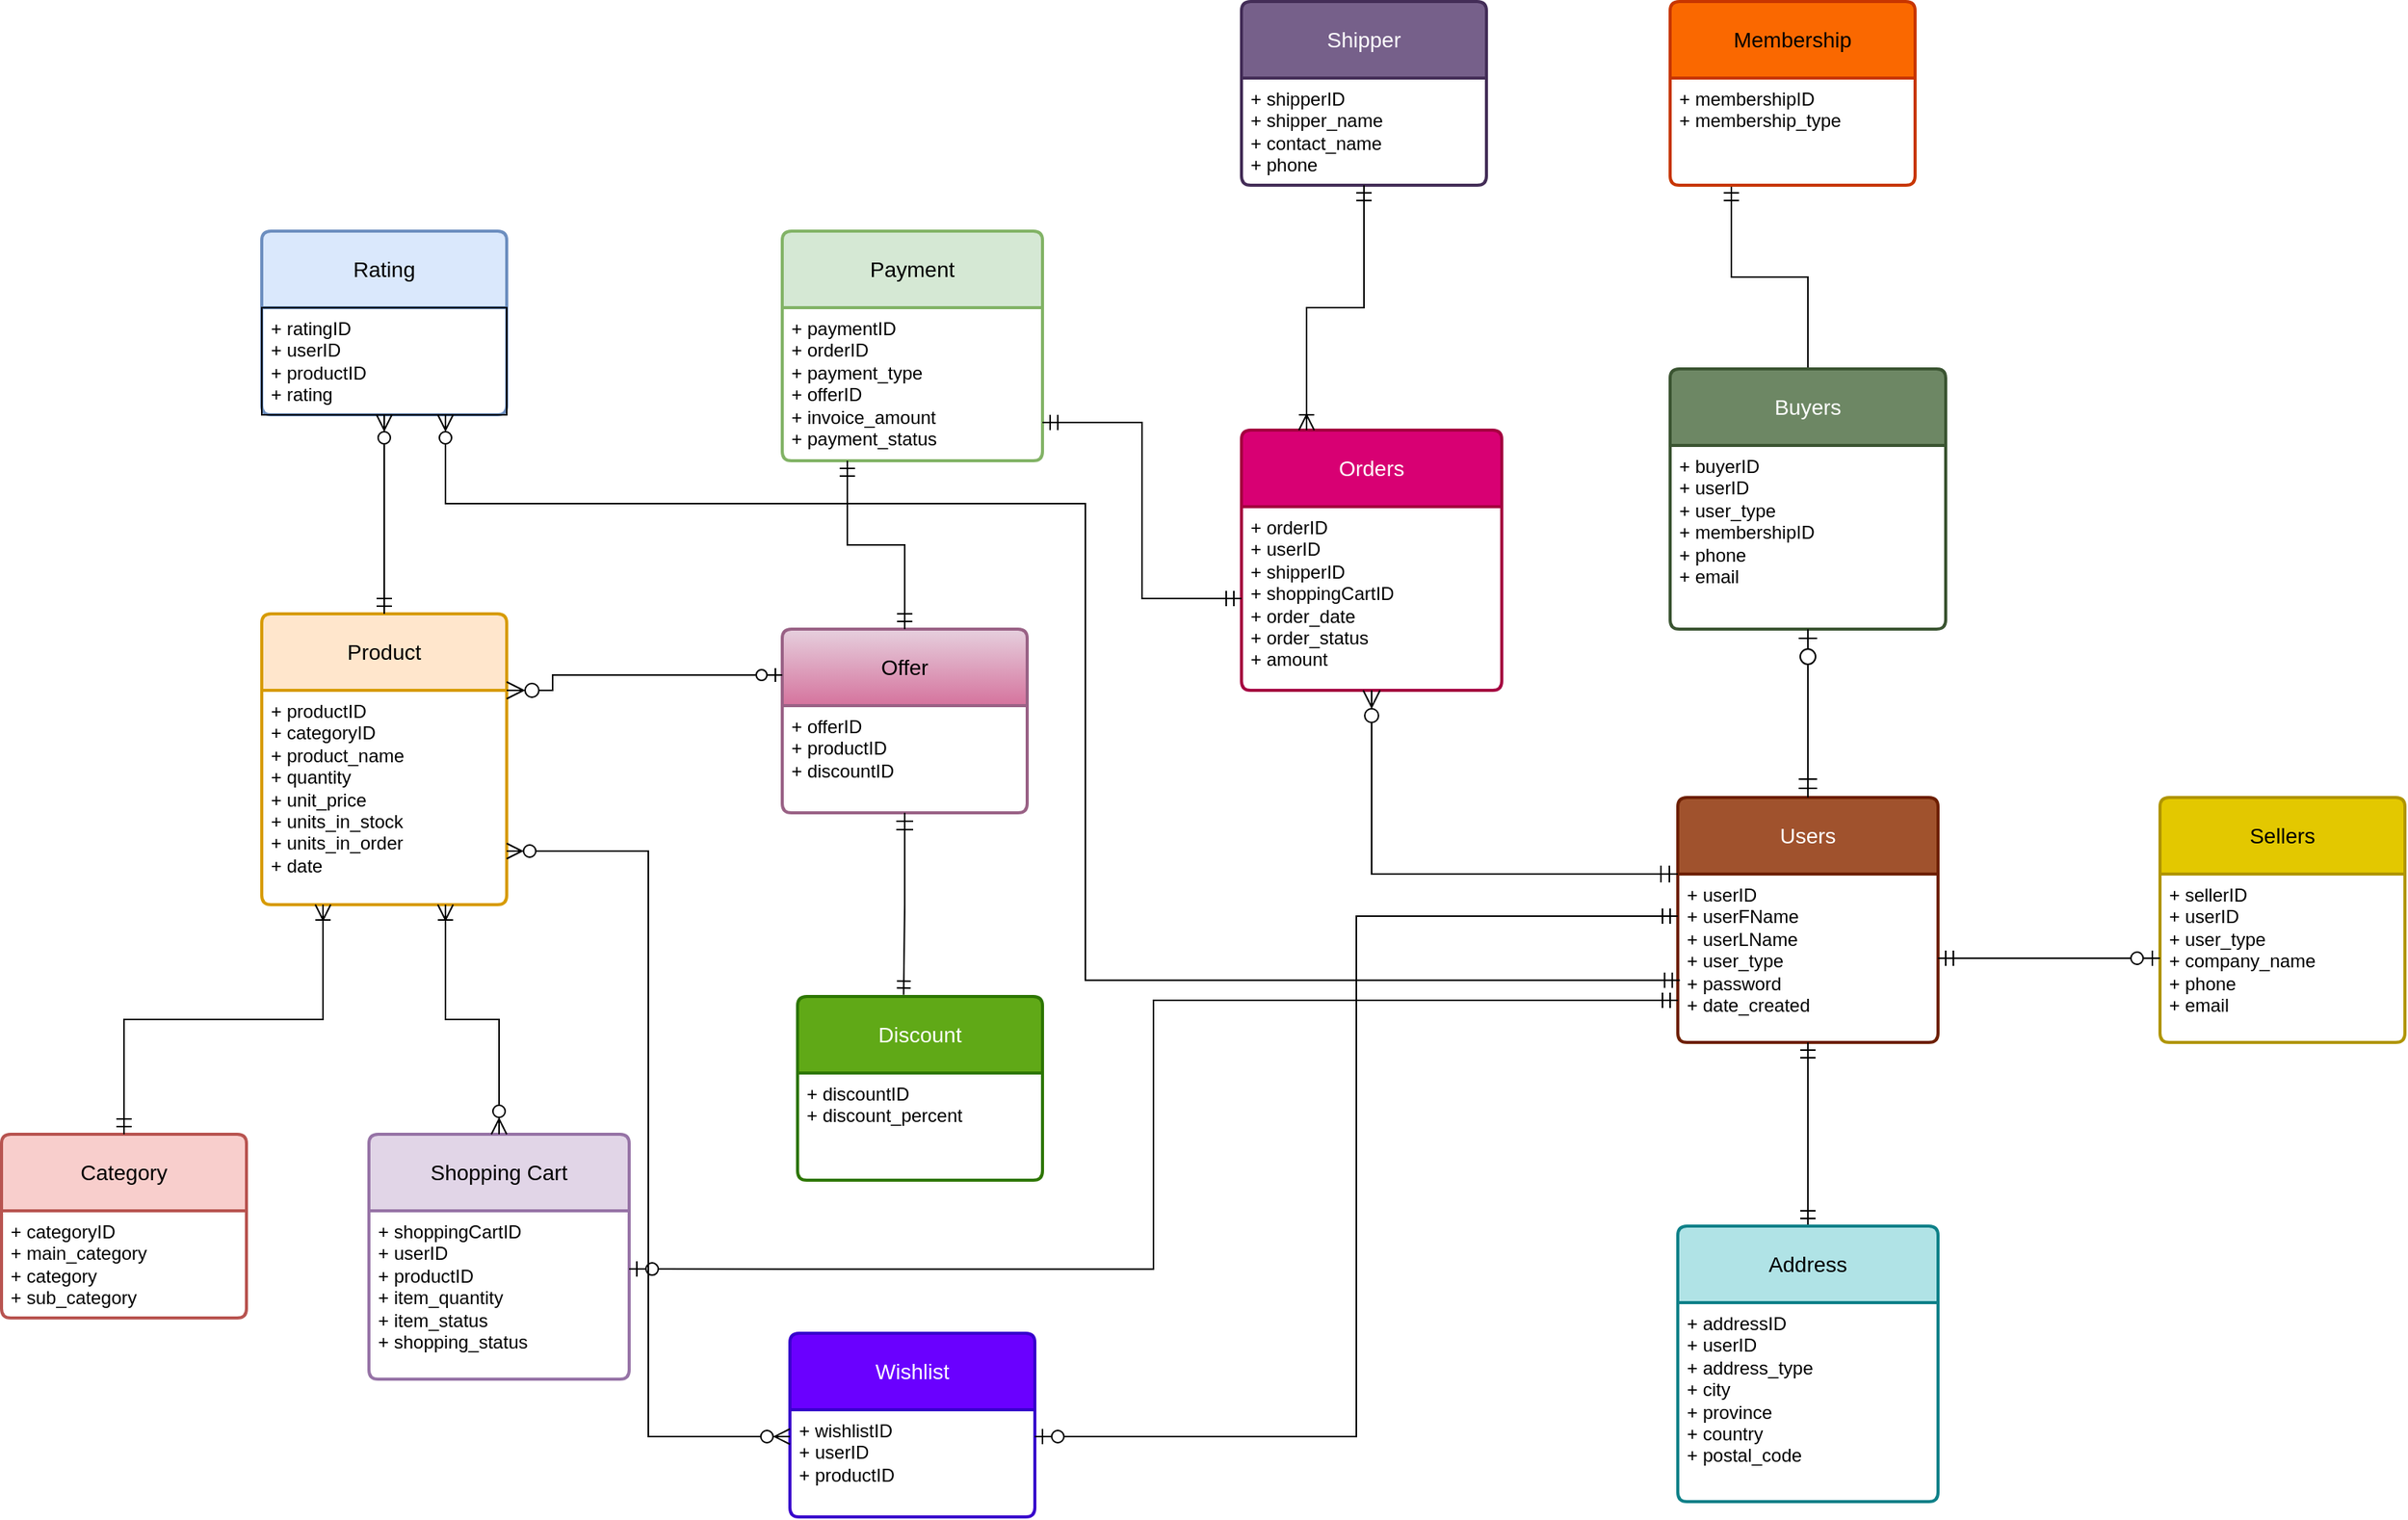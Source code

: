 <mxfile version="22.1.7" type="device">
  <diagram name="Page-1" id="rKguMMxXw2fmrwba2kQX">
    <mxGraphModel dx="3800" dy="2144" grid="0" gridSize="10" guides="1" tooltips="1" connect="1" arrows="1" fold="1" page="1" pageScale="1" pageWidth="850" pageHeight="1100" math="0" shadow="0">
      <root>
        <mxCell id="0" />
        <mxCell id="1" parent="0" />
        <mxCell id="iYRfccGb21biw08-a9lB-14" value="Users" style="swimlane;childLayout=stackLayout;horizontal=1;startSize=50;horizontalStack=0;rounded=1;fontSize=14;fontStyle=0;strokeWidth=2;resizeParent=0;resizeLast=1;shadow=0;dashed=0;align=center;arcSize=4;whiteSpace=wrap;html=1;fillColor=#a0522d;fontColor=#ffffff;strokeColor=#6D1F00;" vertex="1" parent="1">
          <mxGeometry x="205" y="480" width="170" height="160" as="geometry" />
        </mxCell>
        <mxCell id="iYRfccGb21biw08-a9lB-15" value="+ userID&lt;br&gt;+ userFName&lt;br&gt;+ userLName&lt;br&gt;+ user_type&lt;br&gt;+ password&lt;br&gt;+ date_created" style="align=left;strokeColor=none;fillColor=none;spacingLeft=4;fontSize=12;verticalAlign=top;resizable=0;rotatable=0;part=1;html=1;" vertex="1" parent="iYRfccGb21biw08-a9lB-14">
          <mxGeometry y="50" width="170" height="110" as="geometry" />
        </mxCell>
        <mxCell id="iYRfccGb21biw08-a9lB-63" style="edgeStyle=orthogonalEdgeStyle;rounded=0;orthogonalLoop=1;jettySize=auto;html=1;exitX=0.5;exitY=0;exitDx=0;exitDy=0;entryX=0.25;entryY=1;entryDx=0;entryDy=0;endArrow=ERmandOne;endFill=0;endSize=8;" edge="1" parent="1" source="iYRfccGb21biw08-a9lB-18" target="iYRfccGb21biw08-a9lB-49">
          <mxGeometry relative="1" as="geometry" />
        </mxCell>
        <mxCell id="iYRfccGb21biw08-a9lB-18" value="Buyers" style="swimlane;childLayout=stackLayout;horizontal=1;startSize=50;horizontalStack=0;rounded=1;fontSize=14;fontStyle=0;strokeWidth=2;resizeParent=0;resizeLast=1;shadow=0;dashed=0;align=center;arcSize=4;whiteSpace=wrap;html=1;fillColor=#6d8764;fontColor=#ffffff;strokeColor=#3A5431;" vertex="1" parent="1">
          <mxGeometry x="200" y="200" width="180" height="170" as="geometry" />
        </mxCell>
        <mxCell id="iYRfccGb21biw08-a9lB-19" value="+ buyerID &lt;br&gt;+ userID &lt;br&gt;+ user_type&lt;br&gt;+ membershipID&lt;br&gt;+ phone &lt;br&gt;+ email" style="align=left;strokeColor=none;fillColor=none;spacingLeft=4;fontSize=12;verticalAlign=top;resizable=0;rotatable=0;part=1;html=1;" vertex="1" parent="iYRfccGb21biw08-a9lB-18">
          <mxGeometry y="50" width="180" height="120" as="geometry" />
        </mxCell>
        <mxCell id="iYRfccGb21biw08-a9lB-20" value="Category" style="swimlane;childLayout=stackLayout;horizontal=1;startSize=50;horizontalStack=0;rounded=1;fontSize=14;fontStyle=0;strokeWidth=2;resizeParent=0;resizeLast=1;shadow=0;dashed=0;align=center;arcSize=4;whiteSpace=wrap;html=1;fillColor=#f8cecc;strokeColor=#b85450;" vertex="1" parent="1">
          <mxGeometry x="-890" y="700" width="160" height="120" as="geometry" />
        </mxCell>
        <mxCell id="iYRfccGb21biw08-a9lB-21" value="+ categoryID &lt;br&gt;+ main_category &lt;br&gt;+ category&lt;br&gt;+ sub_category" style="align=left;strokeColor=none;fillColor=none;spacingLeft=4;fontSize=12;verticalAlign=top;resizable=0;rotatable=0;part=1;html=1;" vertex="1" parent="iYRfccGb21biw08-a9lB-20">
          <mxGeometry y="50" width="160" height="70" as="geometry" />
        </mxCell>
        <mxCell id="iYRfccGb21biw08-a9lB-22" value="Product" style="swimlane;childLayout=stackLayout;horizontal=1;startSize=50;horizontalStack=0;rounded=1;fontSize=14;fontStyle=0;strokeWidth=2;resizeParent=0;resizeLast=1;shadow=0;dashed=0;align=center;arcSize=4;whiteSpace=wrap;html=1;fillColor=#ffe6cc;strokeColor=#d79b00;" vertex="1" parent="1">
          <mxGeometry x="-720" y="360" width="160" height="190" as="geometry" />
        </mxCell>
        <mxCell id="iYRfccGb21biw08-a9lB-23" value="+ productID&lt;br&gt;+ categoryID&lt;br&gt;+ product_name&lt;br&gt;+ quantity&lt;br&gt;+ unit_price&lt;br&gt;+ units_in_stock&lt;br&gt;+ units_in_order&lt;br&gt;+ date" style="align=left;strokeColor=none;fillColor=none;spacingLeft=4;fontSize=12;verticalAlign=top;resizable=0;rotatable=0;part=1;html=1;" vertex="1" parent="iYRfccGb21biw08-a9lB-22">
          <mxGeometry y="50" width="160" height="140" as="geometry" />
        </mxCell>
        <mxCell id="iYRfccGb21biw08-a9lB-25" value="Rating" style="swimlane;childLayout=stackLayout;horizontal=1;startSize=50;horizontalStack=0;rounded=1;fontSize=14;fontStyle=0;strokeWidth=2;resizeParent=0;resizeLast=1;shadow=0;dashed=0;align=center;arcSize=4;whiteSpace=wrap;html=1;fillColor=#dae8fc;strokeColor=#6c8ebf;" vertex="1" parent="1">
          <mxGeometry x="-720" y="110" width="160" height="120" as="geometry" />
        </mxCell>
        <mxCell id="iYRfccGb21biw08-a9lB-26" value="+ ratingID&lt;br&gt;+ userID&lt;br&gt;+ productID&lt;br&gt;+ rating" style="align=left;spacingLeft=4;fontSize=12;verticalAlign=top;resizable=0;rotatable=0;part=1;html=1;fillColor=none;" vertex="1" parent="iYRfccGb21biw08-a9lB-25">
          <mxGeometry y="50" width="160" height="70" as="geometry" />
        </mxCell>
        <mxCell id="iYRfccGb21biw08-a9lB-27" value="Discount" style="swimlane;childLayout=stackLayout;horizontal=1;startSize=50;horizontalStack=0;rounded=1;fontSize=14;fontStyle=0;strokeWidth=2;resizeParent=0;resizeLast=1;shadow=0;dashed=0;align=center;arcSize=4;whiteSpace=wrap;html=1;fillColor=#60a917;fontColor=#ffffff;strokeColor=#2D7600;" vertex="1" parent="1">
          <mxGeometry x="-370" y="610" width="160" height="120" as="geometry" />
        </mxCell>
        <mxCell id="iYRfccGb21biw08-a9lB-28" value="+ discountID&lt;br&gt;+ discount_percent" style="align=left;strokeColor=none;fillColor=none;spacingLeft=4;fontSize=12;verticalAlign=top;resizable=0;rotatable=0;part=1;html=1;" vertex="1" parent="iYRfccGb21biw08-a9lB-27">
          <mxGeometry y="50" width="160" height="70" as="geometry" />
        </mxCell>
        <mxCell id="iYRfccGb21biw08-a9lB-29" value="Offer" style="swimlane;childLayout=stackLayout;horizontal=1;startSize=50;horizontalStack=0;rounded=1;fontSize=14;fontStyle=0;strokeWidth=2;resizeParent=0;resizeLast=1;shadow=0;dashed=0;align=center;arcSize=4;whiteSpace=wrap;html=1;fillColor=#e6d0de;strokeColor=#996185;gradientColor=#d5739d;" vertex="1" parent="1">
          <mxGeometry x="-380" y="370" width="160" height="120" as="geometry" />
        </mxCell>
        <mxCell id="iYRfccGb21biw08-a9lB-30" value="+ offerID&lt;br&gt;+ productID&lt;br&gt;+ discountID" style="align=left;strokeColor=none;fillColor=none;spacingLeft=4;fontSize=12;verticalAlign=top;resizable=0;rotatable=0;part=1;html=1;" vertex="1" parent="iYRfccGb21biw08-a9lB-29">
          <mxGeometry y="50" width="160" height="70" as="geometry" />
        </mxCell>
        <mxCell id="iYRfccGb21biw08-a9lB-31" value="Shopping Cart" style="swimlane;childLayout=stackLayout;horizontal=1;startSize=50;horizontalStack=0;rounded=1;fontSize=14;fontStyle=0;strokeWidth=2;resizeParent=0;resizeLast=1;shadow=0;dashed=0;align=center;arcSize=4;whiteSpace=wrap;html=1;fillColor=#e1d5e7;strokeColor=#9673a6;" vertex="1" parent="1">
          <mxGeometry x="-650" y="700" width="170" height="160" as="geometry" />
        </mxCell>
        <mxCell id="iYRfccGb21biw08-a9lB-32" value="+ shoppingCartID&lt;br&gt;+ userID&lt;br&gt;+ productID&lt;br&gt;+ item_quantity&lt;br&gt;+ item_status&lt;br&gt;+ shopping_status" style="align=left;strokeColor=none;fillColor=none;spacingLeft=4;fontSize=12;verticalAlign=top;resizable=0;rotatable=0;part=1;html=1;" vertex="1" parent="iYRfccGb21biw08-a9lB-31">
          <mxGeometry y="50" width="170" height="110" as="geometry" />
        </mxCell>
        <mxCell id="iYRfccGb21biw08-a9lB-33" value="Wishlist" style="swimlane;childLayout=stackLayout;horizontal=1;startSize=50;horizontalStack=0;rounded=1;fontSize=14;fontStyle=0;strokeWidth=2;resizeParent=0;resizeLast=1;shadow=0;dashed=0;align=center;arcSize=4;whiteSpace=wrap;html=1;fillColor=#6a00ff;fontColor=#ffffff;strokeColor=#3700CC;" vertex="1" parent="1">
          <mxGeometry x="-375" y="830" width="160" height="120" as="geometry" />
        </mxCell>
        <mxCell id="iYRfccGb21biw08-a9lB-34" value="+ wishlistID&lt;br&gt;+ userID&lt;br&gt;+ productID" style="align=left;strokeColor=none;fillColor=none;spacingLeft=4;fontSize=12;verticalAlign=top;resizable=0;rotatable=0;part=1;html=1;" vertex="1" parent="iYRfccGb21biw08-a9lB-33">
          <mxGeometry y="50" width="160" height="70" as="geometry" />
        </mxCell>
        <mxCell id="iYRfccGb21biw08-a9lB-35" value="Sellers" style="swimlane;childLayout=stackLayout;horizontal=1;startSize=50;horizontalStack=0;rounded=1;fontSize=14;fontStyle=0;strokeWidth=2;resizeParent=0;resizeLast=1;shadow=0;dashed=0;align=center;arcSize=4;whiteSpace=wrap;html=1;fillColor=#e3c800;fontColor=#000000;strokeColor=#B09500;" vertex="1" parent="1">
          <mxGeometry x="520" y="480" width="160" height="160" as="geometry" />
        </mxCell>
        <mxCell id="iYRfccGb21biw08-a9lB-36" value="+ sellerID&lt;br&gt;+ userID&lt;br&gt;+ user_type&lt;br&gt;+ company_name&lt;br&gt;+ phone&lt;br&gt;+ email" style="align=left;strokeColor=none;fillColor=none;spacingLeft=4;fontSize=12;verticalAlign=top;resizable=0;rotatable=0;part=1;html=1;" vertex="1" parent="iYRfccGb21biw08-a9lB-35">
          <mxGeometry y="50" width="160" height="110" as="geometry" />
        </mxCell>
        <mxCell id="iYRfccGb21biw08-a9lB-37" value="Shipper" style="swimlane;childLayout=stackLayout;horizontal=1;startSize=50;horizontalStack=0;rounded=1;fontSize=14;fontStyle=0;strokeWidth=2;resizeParent=0;resizeLast=1;shadow=0;dashed=0;align=center;arcSize=4;whiteSpace=wrap;html=1;fillColor=#76608a;fontColor=#ffffff;strokeColor=#432D57;" vertex="1" parent="1">
          <mxGeometry x="-80" y="-40" width="160" height="120" as="geometry" />
        </mxCell>
        <mxCell id="iYRfccGb21biw08-a9lB-38" value="+ shipperID&lt;br&gt;+ shipper_name&lt;br&gt;+ contact_name&lt;br&gt;+ phone" style="align=left;strokeColor=none;fillColor=none;spacingLeft=4;fontSize=12;verticalAlign=top;resizable=0;rotatable=0;part=1;html=1;" vertex="1" parent="iYRfccGb21biw08-a9lB-37">
          <mxGeometry y="50" width="160" height="70" as="geometry" />
        </mxCell>
        <mxCell id="iYRfccGb21biw08-a9lB-39" value="Orders" style="swimlane;childLayout=stackLayout;horizontal=1;startSize=50;horizontalStack=0;rounded=1;fontSize=14;fontStyle=0;strokeWidth=2;resizeParent=0;resizeLast=1;shadow=0;dashed=0;align=center;arcSize=4;whiteSpace=wrap;html=1;fillColor=#d80073;fontColor=#ffffff;strokeColor=#A50040;" vertex="1" parent="1">
          <mxGeometry x="-80" y="240" width="170" height="170" as="geometry" />
        </mxCell>
        <mxCell id="iYRfccGb21biw08-a9lB-40" value="+ orderID&lt;br&gt;+ userID&lt;br&gt;+ shipperID&lt;br&gt;+ shoppingCartID&lt;br&gt;+ order_date&lt;br&gt;+ order_status&lt;br&gt;+ amount" style="align=left;strokeColor=none;fillColor=none;spacingLeft=4;fontSize=12;verticalAlign=top;resizable=0;rotatable=0;part=1;html=1;" vertex="1" parent="iYRfccGb21biw08-a9lB-39">
          <mxGeometry y="50" width="170" height="120" as="geometry" />
        </mxCell>
        <mxCell id="iYRfccGb21biw08-a9lB-41" value="Payment" style="swimlane;childLayout=stackLayout;horizontal=1;startSize=50;horizontalStack=0;rounded=1;fontSize=14;fontStyle=0;strokeWidth=2;resizeParent=0;resizeLast=1;shadow=0;dashed=0;align=center;arcSize=4;whiteSpace=wrap;html=1;fillColor=#d5e8d4;strokeColor=#82b366;" vertex="1" parent="1">
          <mxGeometry x="-380" y="110" width="170" height="150" as="geometry" />
        </mxCell>
        <mxCell id="iYRfccGb21biw08-a9lB-42" value="+ paymentID&lt;br&gt;+ orderID&lt;br&gt;+ payment_type&lt;br&gt;+ offerID&lt;br&gt;+ invoice_amount&lt;br&gt;+ payment_status" style="align=left;strokeColor=none;fillColor=none;spacingLeft=4;fontSize=12;verticalAlign=top;resizable=0;rotatable=0;part=1;html=1;" vertex="1" parent="iYRfccGb21biw08-a9lB-41">
          <mxGeometry y="50" width="170" height="100" as="geometry" />
        </mxCell>
        <mxCell id="iYRfccGb21biw08-a9lB-64" style="edgeStyle=orthogonalEdgeStyle;rounded=0;orthogonalLoop=1;jettySize=auto;html=1;exitX=0.5;exitY=0;exitDx=0;exitDy=0;startArrow=ERmandOne;startFill=0;endArrow=ERmandOne;endFill=0;endSize=8;startSize=8;" edge="1" parent="1" source="iYRfccGb21biw08-a9lB-43" target="iYRfccGb21biw08-a9lB-15">
          <mxGeometry relative="1" as="geometry" />
        </mxCell>
        <mxCell id="iYRfccGb21biw08-a9lB-43" value="Address" style="swimlane;childLayout=stackLayout;horizontal=1;startSize=50;horizontalStack=0;rounded=1;fontSize=14;fontStyle=0;strokeWidth=2;resizeParent=0;resizeLast=1;shadow=0;dashed=0;align=center;arcSize=4;whiteSpace=wrap;html=1;fillColor=#b0e3e6;strokeColor=#0e8088;" vertex="1" parent="1">
          <mxGeometry x="205" y="760" width="170" height="180" as="geometry" />
        </mxCell>
        <mxCell id="iYRfccGb21biw08-a9lB-44" value="+ addressID&lt;br&gt;+ userID&lt;br&gt;+ address_type&lt;br&gt;+ city&lt;br&gt;+ province&lt;br&gt;+ country&lt;br&gt;+ postal_code" style="align=left;strokeColor=none;fillColor=none;spacingLeft=4;fontSize=12;verticalAlign=top;resizable=0;rotatable=0;part=1;html=1;" vertex="1" parent="iYRfccGb21biw08-a9lB-43">
          <mxGeometry y="50" width="170" height="130" as="geometry" />
        </mxCell>
        <mxCell id="iYRfccGb21biw08-a9lB-48" value="Membership" style="swimlane;childLayout=stackLayout;horizontal=1;startSize=50;horizontalStack=0;rounded=1;fontSize=14;fontStyle=0;strokeWidth=2;resizeParent=0;resizeLast=1;shadow=0;dashed=0;align=center;arcSize=4;whiteSpace=wrap;html=1;fillColor=#fa6800;fontColor=#000000;strokeColor=#C73500;" vertex="1" parent="1">
          <mxGeometry x="200" y="-40" width="160" height="120" as="geometry" />
        </mxCell>
        <mxCell id="iYRfccGb21biw08-a9lB-49" value="+ membershipID&lt;br&gt;+ membership_type" style="align=left;strokeColor=none;fillColor=none;spacingLeft=4;fontSize=12;verticalAlign=top;resizable=0;rotatable=0;part=1;html=1;" vertex="1" parent="iYRfccGb21biw08-a9lB-48">
          <mxGeometry y="50" width="160" height="70" as="geometry" />
        </mxCell>
        <mxCell id="iYRfccGb21biw08-a9lB-51" style="edgeStyle=orthogonalEdgeStyle;rounded=0;orthogonalLoop=1;jettySize=auto;html=1;startArrow=ERzeroToMany;startFill=0;endArrow=ERmandOne;endFill=0;endSize=8;startSize=8;" edge="1" parent="1" source="iYRfccGb21biw08-a9lB-26" target="iYRfccGb21biw08-a9lB-22">
          <mxGeometry relative="1" as="geometry" />
        </mxCell>
        <mxCell id="iYRfccGb21biw08-a9lB-53" style="edgeStyle=orthogonalEdgeStyle;rounded=0;orthogonalLoop=1;jettySize=auto;html=1;exitX=0.25;exitY=1;exitDx=0;exitDy=0;startArrow=ERoneToMany;startFill=0;endArrow=ERmandOne;endFill=0;endSize=8;startSize=8;" edge="1" parent="1" source="iYRfccGb21biw08-a9lB-23" target="iYRfccGb21biw08-a9lB-20">
          <mxGeometry relative="1" as="geometry" />
        </mxCell>
        <mxCell id="iYRfccGb21biw08-a9lB-54" style="edgeStyle=orthogonalEdgeStyle;rounded=0;orthogonalLoop=1;jettySize=auto;html=1;exitX=0.75;exitY=1;exitDx=0;exitDy=0;entryX=0.5;entryY=0;entryDx=0;entryDy=0;endArrow=ERzeroToMany;endFill=0;startArrow=ERoneToMany;startFill=0;endSize=8;startSize=8;" edge="1" parent="1" source="iYRfccGb21biw08-a9lB-23" target="iYRfccGb21biw08-a9lB-31">
          <mxGeometry relative="1" as="geometry" />
        </mxCell>
        <mxCell id="iYRfccGb21biw08-a9lB-55" style="edgeStyle=orthogonalEdgeStyle;rounded=0;orthogonalLoop=1;jettySize=auto;html=1;exitX=1;exitY=0.75;exitDx=0;exitDy=0;entryX=0;entryY=0.25;entryDx=0;entryDy=0;startArrow=ERzeroToMany;startFill=0;endArrow=ERzeroToMany;endFill=0;endSize=8;startSize=8;" edge="1" parent="1" source="iYRfccGb21biw08-a9lB-23" target="iYRfccGb21biw08-a9lB-34">
          <mxGeometry relative="1" as="geometry" />
        </mxCell>
        <mxCell id="iYRfccGb21biw08-a9lB-57" style="edgeStyle=orthogonalEdgeStyle;rounded=0;orthogonalLoop=1;jettySize=auto;html=1;exitX=0.5;exitY=1;exitDx=0;exitDy=0;entryX=0.433;entryY=-0.009;entryDx=0;entryDy=0;entryPerimeter=0;startArrow=ERmandOne;startFill=0;endArrow=ERmandOne;endFill=0;endSize=7;startSize=9;" edge="1" parent="1" source="iYRfccGb21biw08-a9lB-30" target="iYRfccGb21biw08-a9lB-27">
          <mxGeometry relative="1" as="geometry" />
        </mxCell>
        <mxCell id="iYRfccGb21biw08-a9lB-59" style="edgeStyle=orthogonalEdgeStyle;rounded=0;orthogonalLoop=1;jettySize=auto;html=1;exitX=0.25;exitY=1;exitDx=0;exitDy=0;entryX=0.5;entryY=0;entryDx=0;entryDy=0;startArrow=ERmandOne;startFill=0;endArrow=ERmandOne;endFill=0;endSize=8;startSize=8;" edge="1" parent="1" source="iYRfccGb21biw08-a9lB-42" target="iYRfccGb21biw08-a9lB-29">
          <mxGeometry relative="1" as="geometry" />
        </mxCell>
        <mxCell id="iYRfccGb21biw08-a9lB-60" style="edgeStyle=orthogonalEdgeStyle;rounded=0;orthogonalLoop=1;jettySize=auto;html=1;exitX=1;exitY=0.75;exitDx=0;exitDy=0;entryX=0;entryY=0.5;entryDx=0;entryDy=0;startArrow=ERmandOne;startFill=0;endArrow=ERmandOne;endFill=0;endSize=8;startSize=8;" edge="1" parent="1" source="iYRfccGb21biw08-a9lB-42" target="iYRfccGb21biw08-a9lB-40">
          <mxGeometry relative="1" as="geometry" />
        </mxCell>
        <mxCell id="iYRfccGb21biw08-a9lB-61" style="edgeStyle=orthogonalEdgeStyle;rounded=0;orthogonalLoop=1;jettySize=auto;html=1;exitX=0.5;exitY=1;exitDx=0;exitDy=0;entryX=0.25;entryY=0;entryDx=0;entryDy=0;startArrow=ERmandOne;startFill=0;endArrow=ERoneToMany;endFill=0;endSize=8;startSize=8;" edge="1" parent="1" source="iYRfccGb21biw08-a9lB-38" target="iYRfccGb21biw08-a9lB-39">
          <mxGeometry relative="1" as="geometry" />
        </mxCell>
        <mxCell id="iYRfccGb21biw08-a9lB-65" style="edgeStyle=orthogonalEdgeStyle;rounded=0;orthogonalLoop=1;jettySize=auto;html=1;exitX=0;exitY=0.5;exitDx=0;exitDy=0;startArrow=ERzeroToOne;startFill=0;endArrow=ERmandOne;endFill=0;startSize=8;endSize=8;" edge="1" parent="1" source="iYRfccGb21biw08-a9lB-36" target="iYRfccGb21biw08-a9lB-15">
          <mxGeometry relative="1" as="geometry" />
        </mxCell>
        <mxCell id="iYRfccGb21biw08-a9lB-66" style="edgeStyle=orthogonalEdgeStyle;rounded=0;orthogonalLoop=1;jettySize=auto;html=1;entryX=0.008;entryY=0.631;entryDx=0;entryDy=0;entryPerimeter=0;exitX=0.75;exitY=1;exitDx=0;exitDy=0;startArrow=ERzeroToMany;startFill=0;endArrow=ERmandOne;endFill=0;endSize=8;startSize=8;" edge="1" parent="1" source="iYRfccGb21biw08-a9lB-26" target="iYRfccGb21biw08-a9lB-15">
          <mxGeometry relative="1" as="geometry">
            <mxPoint x="178.947" y="684.635" as="targetPoint" />
            <mxPoint x="-600" y="242" as="sourcePoint" />
            <Array as="points">
              <mxPoint x="-600" y="288" />
              <mxPoint x="-182" y="288" />
              <mxPoint x="-182" y="599" />
            </Array>
          </mxGeometry>
        </mxCell>
        <mxCell id="iYRfccGb21biw08-a9lB-68" style="edgeStyle=orthogonalEdgeStyle;rounded=0;orthogonalLoop=1;jettySize=auto;html=1;exitX=1;exitY=0;exitDx=0;exitDy=0;entryX=0;entryY=0.25;entryDx=0;entryDy=0;endArrow=ERzeroToOne;endFill=0;startArrow=ERzeroToMany;startFill=0;endSize=7;startSize=9;" edge="1" parent="1" source="iYRfccGb21biw08-a9lB-23" target="iYRfccGb21biw08-a9lB-29">
          <mxGeometry relative="1" as="geometry">
            <Array as="points">
              <mxPoint x="-530" y="410" />
              <mxPoint x="-530" y="400" />
            </Array>
          </mxGeometry>
        </mxCell>
        <mxCell id="iYRfccGb21biw08-a9lB-69" style="edgeStyle=orthogonalEdgeStyle;rounded=0;orthogonalLoop=1;jettySize=auto;html=1;exitX=0;exitY=0.75;exitDx=0;exitDy=0;entryX=1;entryY=0.346;entryDx=0;entryDy=0;entryPerimeter=0;startArrow=ERmandOne;startFill=0;endArrow=ERzeroToOne;endFill=0;endSize=8;startSize=8;" edge="1" parent="1" source="iYRfccGb21biw08-a9lB-15" target="iYRfccGb21biw08-a9lB-32">
          <mxGeometry relative="1" as="geometry" />
        </mxCell>
        <mxCell id="iYRfccGb21biw08-a9lB-70" style="edgeStyle=orthogonalEdgeStyle;rounded=0;orthogonalLoop=1;jettySize=auto;html=1;exitX=1;exitY=0.25;exitDx=0;exitDy=0;entryX=0;entryY=0.25;entryDx=0;entryDy=0;startArrow=ERzeroToOne;startFill=0;endArrow=ERmandOne;endFill=0;endSize=8;startSize=8;" edge="1" parent="1" source="iYRfccGb21biw08-a9lB-34" target="iYRfccGb21biw08-a9lB-15">
          <mxGeometry relative="1" as="geometry">
            <mxPoint x="52.263" y="590.158" as="targetPoint" />
          </mxGeometry>
        </mxCell>
        <mxCell id="iYRfccGb21biw08-a9lB-71" style="edgeStyle=orthogonalEdgeStyle;rounded=0;orthogonalLoop=1;jettySize=auto;html=1;exitX=0.5;exitY=1;exitDx=0;exitDy=0;entryX=0;entryY=0;entryDx=0;entryDy=0;endArrow=ERmandOne;endFill=0;startArrow=ERzeroToMany;startFill=0;endSize=9;startSize=9;" edge="1" parent="1" source="iYRfccGb21biw08-a9lB-40" target="iYRfccGb21biw08-a9lB-15">
          <mxGeometry relative="1" as="geometry">
            <Array as="points">
              <mxPoint x="5" y="530" />
            </Array>
          </mxGeometry>
        </mxCell>
        <mxCell id="iYRfccGb21biw08-a9lB-72" style="edgeStyle=orthogonalEdgeStyle;rounded=0;orthogonalLoop=1;jettySize=auto;html=1;exitX=0.5;exitY=1;exitDx=0;exitDy=0;endArrow=ERmandOne;endFill=0;startSize=10;endSize=10;startArrow=ERzeroToOne;startFill=0;" edge="1" parent="1" source="iYRfccGb21biw08-a9lB-19" target="iYRfccGb21biw08-a9lB-14">
          <mxGeometry relative="1" as="geometry" />
        </mxCell>
      </root>
    </mxGraphModel>
  </diagram>
</mxfile>
